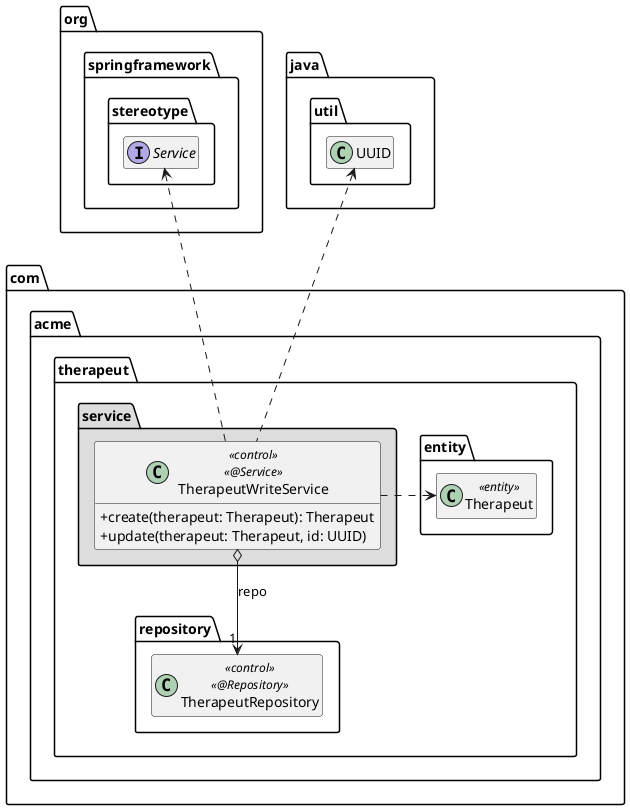 @startuml TherapeutWriteService

skinparam classAttributeIconSize 0

package org.springframework.stereotype {
    interface Service
}

package java.util {
    class UUID
}

package com.acme.therapeut {
    package entity {
        class Therapeut << entity >>
    }

    package repository {
        class TherapeutRepository << control >> << @Repository >>
    }

    package service #DDDDDD {
        class TherapeutWriteService << control >> << @Service >> {
            + create(therapeut: Therapeut): Therapeut
            + update(therapeut: Therapeut, id: UUID)
        }

        TherapeutWriteService o--> "1" TherapeutRepository : repo
        TherapeutWriteService .right.> Therapeut
        TherapeutWriteService .up.> Service
        TherapeutWriteService .up.> UUID
    }
}

hide empty members

@enduml
